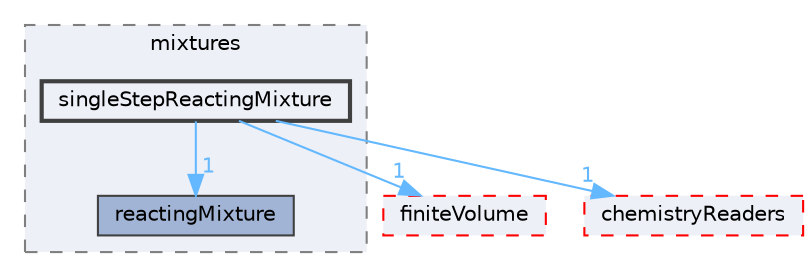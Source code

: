 digraph "src/thermophysicalModels/reactionThermo/mixtures/singleStepReactingMixture"
{
 // LATEX_PDF_SIZE
  bgcolor="transparent";
  edge [fontname=Helvetica,fontsize=10,labelfontname=Helvetica,labelfontsize=10];
  node [fontname=Helvetica,fontsize=10,shape=box,height=0.2,width=0.4];
  compound=true
  subgraph clusterdir_4c3899116fa10d6c6748b991d6c665d1 {
    graph [ bgcolor="#edf0f7", pencolor="grey50", label="mixtures", fontname=Helvetica,fontsize=10 style="filled,dashed", URL="dir_4c3899116fa10d6c6748b991d6c665d1.html",tooltip=""]
  dir_0c7f392feaa80e16a659c2da09460231 [label="reactingMixture", fillcolor="#a2b4d6", color="grey25", style="filled", URL="dir_0c7f392feaa80e16a659c2da09460231.html",tooltip=""];
  dir_894dc3d7bb1a3d4332e4fc3c45b06373 [label="singleStepReactingMixture", fillcolor="#edf0f7", color="grey25", style="filled,bold", URL="dir_894dc3d7bb1a3d4332e4fc3c45b06373.html",tooltip=""];
  }
  dir_9bd15774b555cf7259a6fa18f99fe99b [label="finiteVolume", fillcolor="#edf0f7", color="red", style="filled,dashed", URL="dir_9bd15774b555cf7259a6fa18f99fe99b.html",tooltip=""];
  dir_d6ca8f970bca45fc70c046b4a0fab377 [label="chemistryReaders", fillcolor="#edf0f7", color="red", style="filled,dashed", URL="dir_d6ca8f970bca45fc70c046b4a0fab377.html",tooltip=""];
  dir_894dc3d7bb1a3d4332e4fc3c45b06373->dir_0c7f392feaa80e16a659c2da09460231 [headlabel="1", labeldistance=1.5 headhref="dir_003560_003220.html" href="dir_003560_003220.html" color="steelblue1" fontcolor="steelblue1"];
  dir_894dc3d7bb1a3d4332e4fc3c45b06373->dir_9bd15774b555cf7259a6fa18f99fe99b [headlabel="1", labeldistance=1.5 headhref="dir_003560_001387.html" href="dir_003560_001387.html" color="steelblue1" fontcolor="steelblue1"];
  dir_894dc3d7bb1a3d4332e4fc3c45b06373->dir_d6ca8f970bca45fc70c046b4a0fab377 [headlabel="1", labeldistance=1.5 headhref="dir_003560_000472.html" href="dir_003560_000472.html" color="steelblue1" fontcolor="steelblue1"];
}
